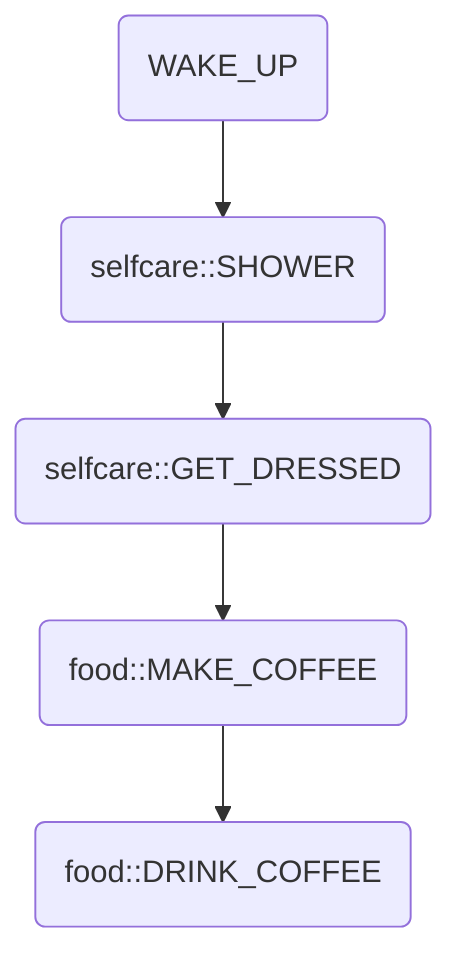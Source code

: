 flowchart TD
  a(WAKE_UP)
  b(selfcare::SHOWER)
  c(selfcare::GET_DRESSED)
  d(food::MAKE_COFFEE)
  e(food::DRINK_COFFEE)
  a --> b
  b --> c
  c --> d
  d --> e